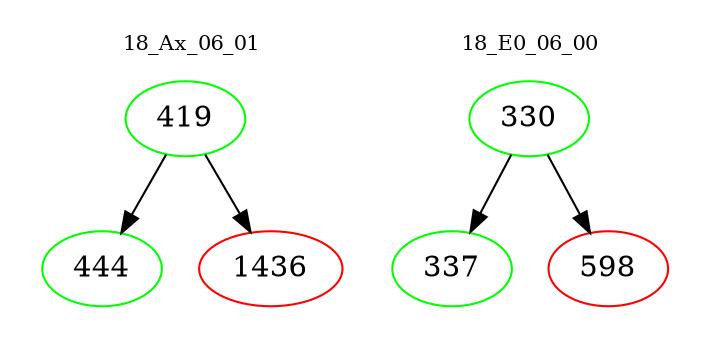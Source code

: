 digraph{
subgraph cluster_0 {
color = white
label = "18_Ax_06_01";
fontsize=10;
T0_419 [label="419", color="green"]
T0_419 -> T0_444 [color="black"]
T0_444 [label="444", color="green"]
T0_419 -> T0_1436 [color="black"]
T0_1436 [label="1436", color="red"]
}
subgraph cluster_1 {
color = white
label = "18_E0_06_00";
fontsize=10;
T1_330 [label="330", color="green"]
T1_330 -> T1_337 [color="black"]
T1_337 [label="337", color="green"]
T1_330 -> T1_598 [color="black"]
T1_598 [label="598", color="red"]
}
}
